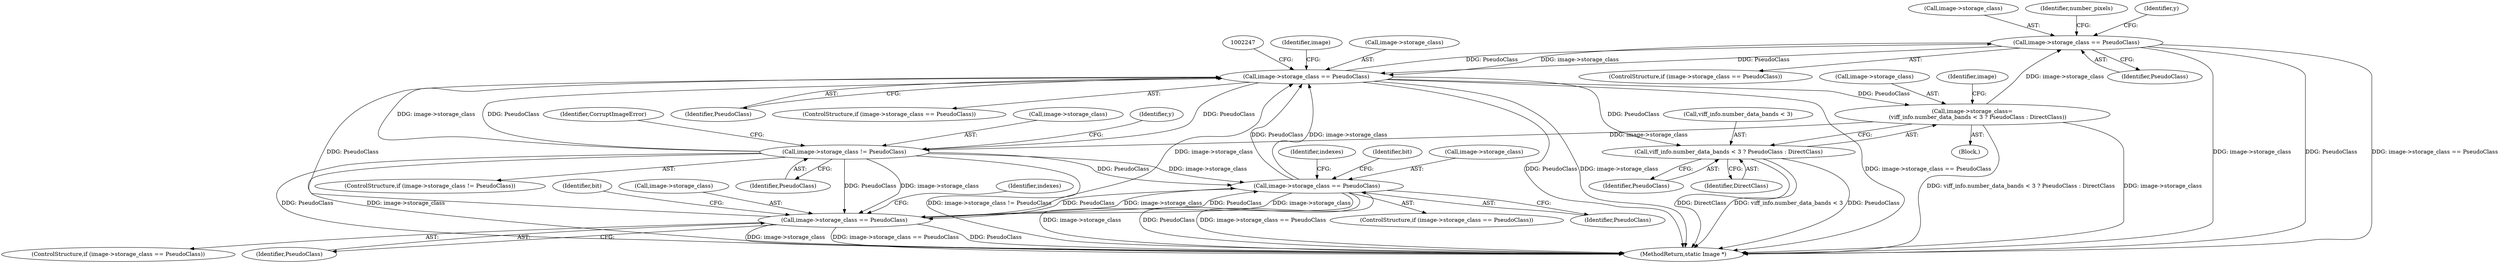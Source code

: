 digraph "0_ImageMagick_0474237508f39c4f783208123431815f1ededb76_1@pointer" {
"1001942" [label="(Call,image->storage_class == PseudoClass)"];
"1001136" [label="(Call,image->storage_class=\n      (viff_info.number_data_bands < 3 ? PseudoClass : DirectClass))"];
"1002241" [label="(Call,image->storage_class == PseudoClass)"];
"1001942" [label="(Call,image->storage_class == PseudoClass)"];
"1001708" [label="(Call,image->storage_class != PseudoClass)"];
"1001894" [label="(Call,image->storage_class == PseudoClass)"];
"1001817" [label="(Call,image->storage_class == PseudoClass)"];
"1001140" [label="(Call,viff_info.number_data_bands < 3 ? PseudoClass : DirectClass)"];
"1001718" [label="(Identifier,y)"];
"1001714" [label="(Identifier,CorruptImageError)"];
"1001709" [label="(Call,image->storage_class)"];
"1002245" [label="(Identifier,PseudoClass)"];
"1001816" [label="(ControlStructure,if (image->storage_class == PseudoClass))"];
"1002242" [label="(Call,image->storage_class)"];
"1001824" [label="(Identifier,indexes)"];
"1001943" [label="(Call,image->storage_class)"];
"1001147" [label="(Identifier,DirectClass)"];
"1001854" [label="(Identifier,bit)"];
"1001707" [label="(ControlStructure,if (image->storage_class != PseudoClass))"];
"1002038" [label="(Identifier,number_pixels)"];
"1001893" [label="(ControlStructure,if (image->storage_class == PseudoClass))"];
"1001140" [label="(Call,viff_info.number_data_bands < 3 ? PseudoClass : DirectClass)"];
"1002253" [label="(Identifier,image)"];
"1001941" [label="(ControlStructure,if (image->storage_class == PseudoClass))"];
"1001817" [label="(Call,image->storage_class == PseudoClass)"];
"1001777" [label="(Identifier,bit)"];
"1001708" [label="(Call,image->storage_class != PseudoClass)"];
"1001150" [label="(Identifier,image)"];
"1001942" [label="(Call,image->storage_class == PseudoClass)"];
"1001894" [label="(Call,image->storage_class == PseudoClass)"];
"1001712" [label="(Identifier,PseudoClass)"];
"1001821" [label="(Identifier,PseudoClass)"];
"1001949" [label="(Identifier,y)"];
"1001895" [label="(Call,image->storage_class)"];
"1002358" [label="(MethodReturn,static Image *)"];
"1001137" [label="(Call,image->storage_class)"];
"1001946" [label="(Identifier,PseudoClass)"];
"1001146" [label="(Identifier,PseudoClass)"];
"1001136" [label="(Call,image->storage_class=\n      (viff_info.number_data_bands < 3 ? PseudoClass : DirectClass))"];
"1002240" [label="(ControlStructure,if (image->storage_class == PseudoClass))"];
"1001898" [label="(Identifier,PseudoClass)"];
"1002241" [label="(Call,image->storage_class == PseudoClass)"];
"1000215" [label="(Block,)"];
"1001901" [label="(Identifier,indexes)"];
"1001818" [label="(Call,image->storage_class)"];
"1001141" [label="(Call,viff_info.number_data_bands < 3)"];
"1001942" -> "1001941"  [label="AST: "];
"1001942" -> "1001946"  [label="CFG: "];
"1001943" -> "1001942"  [label="AST: "];
"1001946" -> "1001942"  [label="AST: "];
"1001949" -> "1001942"  [label="CFG: "];
"1002038" -> "1001942"  [label="CFG: "];
"1001942" -> "1002358"  [label="DDG: image->storage_class"];
"1001942" -> "1002358"  [label="DDG: image->storage_class == PseudoClass"];
"1001942" -> "1002358"  [label="DDG: PseudoClass"];
"1001136" -> "1001942"  [label="DDG: image->storage_class"];
"1002241" -> "1001942"  [label="DDG: PseudoClass"];
"1001942" -> "1002241"  [label="DDG: image->storage_class"];
"1001942" -> "1002241"  [label="DDG: PseudoClass"];
"1001136" -> "1000215"  [label="AST: "];
"1001136" -> "1001140"  [label="CFG: "];
"1001137" -> "1001136"  [label="AST: "];
"1001140" -> "1001136"  [label="AST: "];
"1001150" -> "1001136"  [label="CFG: "];
"1001136" -> "1002358"  [label="DDG: viff_info.number_data_bands < 3 ? PseudoClass : DirectClass"];
"1001136" -> "1002358"  [label="DDG: image->storage_class"];
"1002241" -> "1001136"  [label="DDG: PseudoClass"];
"1001136" -> "1001708"  [label="DDG: image->storage_class"];
"1002241" -> "1002240"  [label="AST: "];
"1002241" -> "1002245"  [label="CFG: "];
"1002242" -> "1002241"  [label="AST: "];
"1002245" -> "1002241"  [label="AST: "];
"1002247" -> "1002241"  [label="CFG: "];
"1002253" -> "1002241"  [label="CFG: "];
"1002241" -> "1002358"  [label="DDG: PseudoClass"];
"1002241" -> "1002358"  [label="DDG: image->storage_class"];
"1002241" -> "1002358"  [label="DDG: image->storage_class == PseudoClass"];
"1002241" -> "1001140"  [label="DDG: PseudoClass"];
"1002241" -> "1001708"  [label="DDG: PseudoClass"];
"1001708" -> "1002241"  [label="DDG: image->storage_class"];
"1001708" -> "1002241"  [label="DDG: PseudoClass"];
"1001894" -> "1002241"  [label="DDG: image->storage_class"];
"1001894" -> "1002241"  [label="DDG: PseudoClass"];
"1001817" -> "1002241"  [label="DDG: image->storage_class"];
"1001817" -> "1002241"  [label="DDG: PseudoClass"];
"1001708" -> "1001707"  [label="AST: "];
"1001708" -> "1001712"  [label="CFG: "];
"1001709" -> "1001708"  [label="AST: "];
"1001712" -> "1001708"  [label="AST: "];
"1001714" -> "1001708"  [label="CFG: "];
"1001718" -> "1001708"  [label="CFG: "];
"1001708" -> "1002358"  [label="DDG: image->storage_class"];
"1001708" -> "1002358"  [label="DDG: image->storage_class != PseudoClass"];
"1001708" -> "1002358"  [label="DDG: PseudoClass"];
"1001708" -> "1001817"  [label="DDG: image->storage_class"];
"1001708" -> "1001817"  [label="DDG: PseudoClass"];
"1001708" -> "1001894"  [label="DDG: image->storage_class"];
"1001708" -> "1001894"  [label="DDG: PseudoClass"];
"1001894" -> "1001893"  [label="AST: "];
"1001894" -> "1001898"  [label="CFG: "];
"1001895" -> "1001894"  [label="AST: "];
"1001898" -> "1001894"  [label="AST: "];
"1001901" -> "1001894"  [label="CFG: "];
"1001854" -> "1001894"  [label="CFG: "];
"1001894" -> "1002358"  [label="DDG: image->storage_class == PseudoClass"];
"1001894" -> "1002358"  [label="DDG: image->storage_class"];
"1001894" -> "1002358"  [label="DDG: PseudoClass"];
"1001894" -> "1001817"  [label="DDG: image->storage_class"];
"1001894" -> "1001817"  [label="DDG: PseudoClass"];
"1001817" -> "1001894"  [label="DDG: image->storage_class"];
"1001817" -> "1001894"  [label="DDG: PseudoClass"];
"1001817" -> "1001816"  [label="AST: "];
"1001817" -> "1001821"  [label="CFG: "];
"1001818" -> "1001817"  [label="AST: "];
"1001821" -> "1001817"  [label="AST: "];
"1001824" -> "1001817"  [label="CFG: "];
"1001777" -> "1001817"  [label="CFG: "];
"1001817" -> "1002358"  [label="DDG: PseudoClass"];
"1001817" -> "1002358"  [label="DDG: image->storage_class"];
"1001817" -> "1002358"  [label="DDG: image->storage_class == PseudoClass"];
"1001140" -> "1001146"  [label="CFG: "];
"1001140" -> "1001147"  [label="CFG: "];
"1001141" -> "1001140"  [label="AST: "];
"1001146" -> "1001140"  [label="AST: "];
"1001147" -> "1001140"  [label="AST: "];
"1001140" -> "1002358"  [label="DDG: PseudoClass"];
"1001140" -> "1002358"  [label="DDG: DirectClass"];
"1001140" -> "1002358"  [label="DDG: viff_info.number_data_bands < 3"];
}
